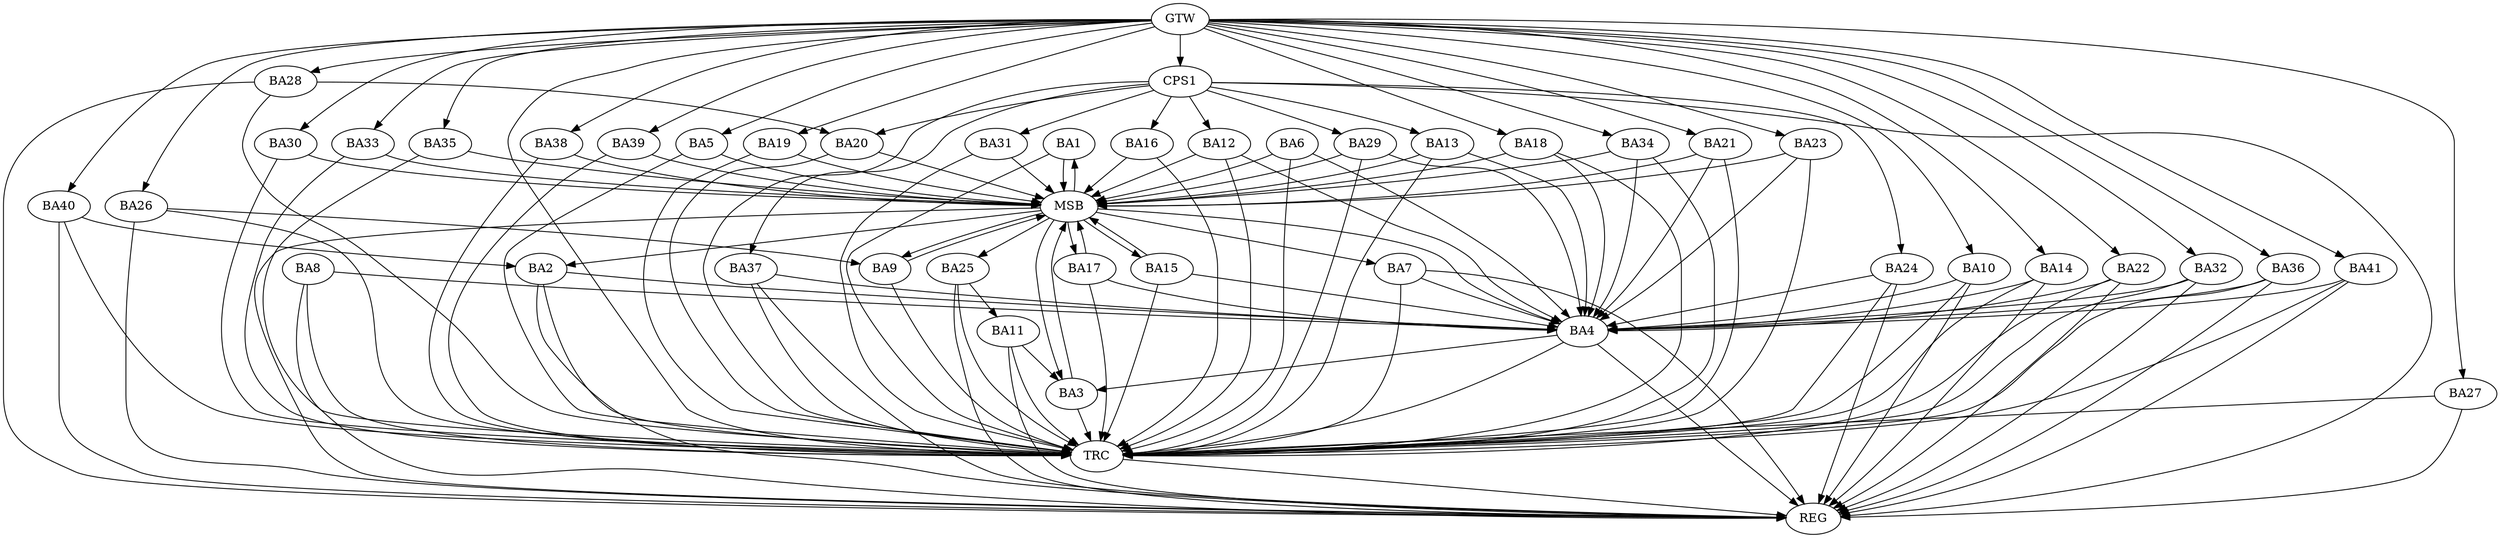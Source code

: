 strict digraph G {
  BA1 [ label="BA1" ];
  BA2 [ label="BA2" ];
  BA3 [ label="BA3" ];
  BA4 [ label="BA4" ];
  BA5 [ label="BA5" ];
  BA6 [ label="BA6" ];
  BA7 [ label="BA7" ];
  BA8 [ label="BA8" ];
  BA9 [ label="BA9" ];
  BA10 [ label="BA10" ];
  BA11 [ label="BA11" ];
  BA12 [ label="BA12" ];
  BA13 [ label="BA13" ];
  BA14 [ label="BA14" ];
  BA15 [ label="BA15" ];
  BA16 [ label="BA16" ];
  BA17 [ label="BA17" ];
  BA18 [ label="BA18" ];
  BA19 [ label="BA19" ];
  BA20 [ label="BA20" ];
  BA21 [ label="BA21" ];
  BA22 [ label="BA22" ];
  BA23 [ label="BA23" ];
  BA24 [ label="BA24" ];
  BA25 [ label="BA25" ];
  BA26 [ label="BA26" ];
  BA27 [ label="BA27" ];
  BA28 [ label="BA28" ];
  BA29 [ label="BA29" ];
  BA30 [ label="BA30" ];
  BA31 [ label="BA31" ];
  BA32 [ label="BA32" ];
  BA33 [ label="BA33" ];
  BA34 [ label="BA34" ];
  BA35 [ label="BA35" ];
  BA36 [ label="BA36" ];
  BA37 [ label="BA37" ];
  BA38 [ label="BA38" ];
  BA39 [ label="BA39" ];
  BA40 [ label="BA40" ];
  BA41 [ label="BA41" ];
  CPS1 [ label="CPS1" ];
  GTW [ label="GTW" ];
  REG [ label="REG" ];
  MSB [ label="MSB" ];
  TRC [ label="TRC" ];
  BA4 -> BA3;
  BA10 -> BA4;
  BA11 -> BA3;
  BA22 -> BA4;
  BA24 -> BA4;
  BA25 -> BA11;
  BA26 -> BA9;
  BA28 -> BA20;
  BA36 -> BA4;
  BA37 -> BA4;
  BA40 -> BA2;
  CPS1 -> BA13;
  CPS1 -> BA16;
  CPS1 -> BA29;
  CPS1 -> BA12;
  CPS1 -> BA37;
  CPS1 -> BA31;
  CPS1 -> BA20;
  CPS1 -> BA24;
  GTW -> BA5;
  GTW -> BA10;
  GTW -> BA14;
  GTW -> BA18;
  GTW -> BA19;
  GTW -> BA21;
  GTW -> BA22;
  GTW -> BA23;
  GTW -> BA26;
  GTW -> BA27;
  GTW -> BA28;
  GTW -> BA30;
  GTW -> BA32;
  GTW -> BA33;
  GTW -> BA34;
  GTW -> BA35;
  GTW -> BA36;
  GTW -> BA38;
  GTW -> BA39;
  GTW -> BA40;
  GTW -> BA41;
  GTW -> CPS1;
  BA2 -> REG;
  BA4 -> REG;
  BA7 -> REG;
  BA8 -> REG;
  BA10 -> REG;
  BA11 -> REG;
  BA14 -> REG;
  BA22 -> REG;
  BA24 -> REG;
  BA25 -> REG;
  BA26 -> REG;
  BA27 -> REG;
  BA28 -> REG;
  BA32 -> REG;
  BA36 -> REG;
  BA37 -> REG;
  BA40 -> REG;
  BA41 -> REG;
  CPS1 -> REG;
  BA1 -> MSB;
  MSB -> BA2;
  MSB -> REG;
  BA3 -> MSB;
  BA5 -> MSB;
  BA6 -> MSB;
  MSB -> BA1;
  BA9 -> MSB;
  MSB -> BA4;
  BA12 -> MSB;
  MSB -> BA3;
  BA13 -> MSB;
  BA15 -> MSB;
  MSB -> BA9;
  BA16 -> MSB;
  BA17 -> MSB;
  BA18 -> MSB;
  BA19 -> MSB;
  MSB -> BA17;
  BA20 -> MSB;
  BA21 -> MSB;
  BA23 -> MSB;
  BA29 -> MSB;
  BA30 -> MSB;
  MSB -> BA7;
  BA31 -> MSB;
  MSB -> BA15;
  BA33 -> MSB;
  MSB -> BA25;
  BA34 -> MSB;
  BA35 -> MSB;
  BA38 -> MSB;
  BA39 -> MSB;
  BA1 -> TRC;
  BA2 -> TRC;
  BA3 -> TRC;
  BA4 -> TRC;
  BA5 -> TRC;
  BA6 -> TRC;
  BA7 -> TRC;
  BA8 -> TRC;
  BA9 -> TRC;
  BA10 -> TRC;
  BA11 -> TRC;
  BA12 -> TRC;
  BA13 -> TRC;
  BA14 -> TRC;
  BA15 -> TRC;
  BA16 -> TRC;
  BA17 -> TRC;
  BA18 -> TRC;
  BA19 -> TRC;
  BA20 -> TRC;
  BA21 -> TRC;
  BA22 -> TRC;
  BA23 -> TRC;
  BA24 -> TRC;
  BA25 -> TRC;
  BA26 -> TRC;
  BA27 -> TRC;
  BA28 -> TRC;
  BA29 -> TRC;
  BA30 -> TRC;
  BA31 -> TRC;
  BA32 -> TRC;
  BA33 -> TRC;
  BA34 -> TRC;
  BA35 -> TRC;
  BA36 -> TRC;
  BA37 -> TRC;
  BA38 -> TRC;
  BA39 -> TRC;
  BA40 -> TRC;
  BA41 -> TRC;
  CPS1 -> TRC;
  GTW -> TRC;
  TRC -> REG;
  BA23 -> BA4;
  BA18 -> BA4;
  BA13 -> BA4;
  BA34 -> BA4;
  BA14 -> BA4;
  BA17 -> BA4;
  BA41 -> BA4;
  BA21 -> BA4;
  BA6 -> BA4;
  BA12 -> BA4;
  BA8 -> BA4;
  BA7 -> BA4;
  BA29 -> BA4;
  BA2 -> BA4;
  BA32 -> BA4;
  BA15 -> BA4;
}
